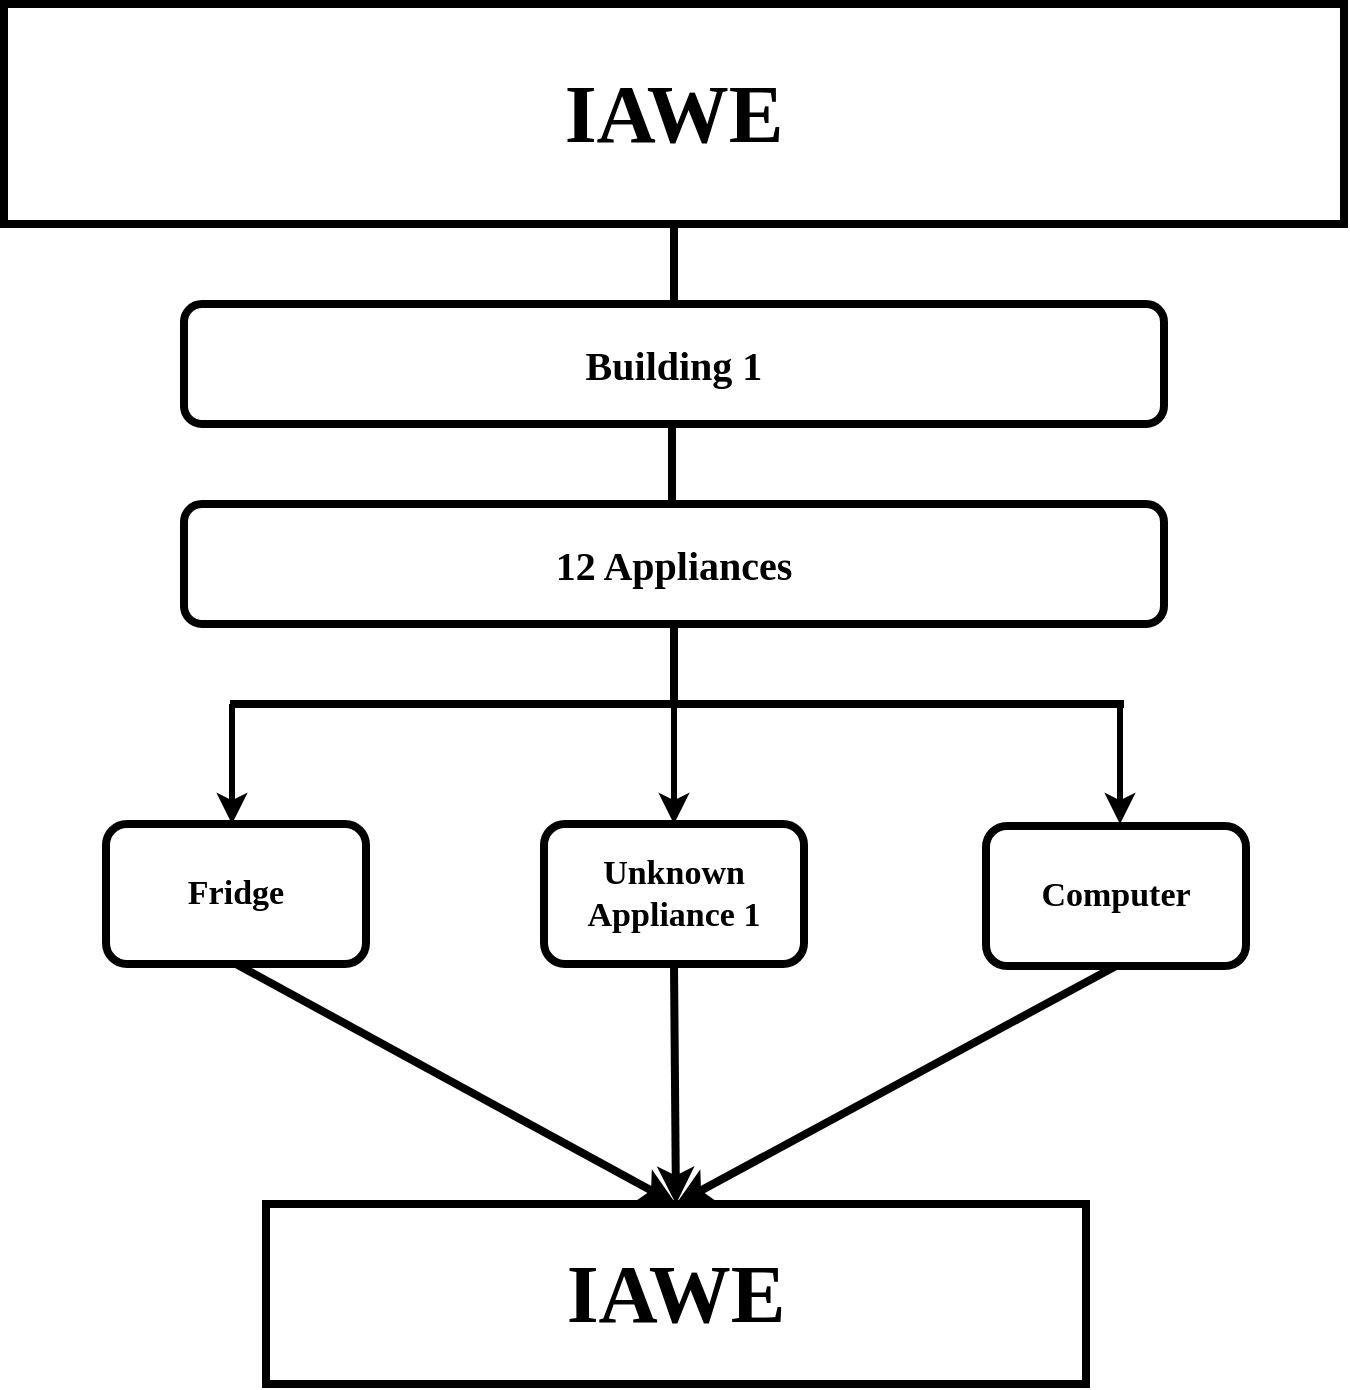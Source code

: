 <mxfile version="22.1.18" type="device">
  <diagram id="C5RBs43oDa-KdzZeNtuy" name="Page-1">
    <mxGraphModel dx="954" dy="614" grid="1" gridSize="10" guides="1" tooltips="1" connect="1" arrows="1" fold="1" page="1" pageScale="1" pageWidth="827" pageHeight="1169" math="0" shadow="0">
      <root>
        <mxCell id="WIyWlLk6GJQsqaUBKTNV-0" />
        <mxCell id="WIyWlLk6GJQsqaUBKTNV-1" parent="WIyWlLk6GJQsqaUBKTNV-0" />
        <mxCell id="C5-oDp22FSjDoeQc7dLr-23" value="&lt;font size=&quot;1&quot; face=&quot;Times New Roman&quot;&gt;&lt;b style=&quot;font-size: 17px;&quot;&gt;Unknown Appliance 1&lt;/b&gt;&lt;/font&gt;" style="rounded=1;whiteSpace=wrap;html=1;fontSize=12;glass=0;strokeWidth=4;shadow=0;" vertex="1" parent="WIyWlLk6GJQsqaUBKTNV-1">
          <mxGeometry x="349" y="460" width="130" height="70" as="geometry" />
        </mxCell>
        <mxCell id="C5-oDp22FSjDoeQc7dLr-24" value="&lt;font size=&quot;1&quot; face=&quot;Times New Roman&quot;&gt;&lt;b style=&quot;font-size: 17px;&quot;&gt;Fridge&lt;/b&gt;&lt;/font&gt;" style="rounded=1;whiteSpace=wrap;html=1;fontSize=12;glass=0;strokeWidth=4;shadow=0;" vertex="1" parent="WIyWlLk6GJQsqaUBKTNV-1">
          <mxGeometry x="130" y="460" width="130" height="70" as="geometry" />
        </mxCell>
        <mxCell id="C5-oDp22FSjDoeQc7dLr-25" value="&lt;b style=&quot;border-color: var(--border-color); font-family: &amp;quot;Times New Roman&amp;quot;;&quot;&gt;&lt;font style=&quot;font-size: 41px;&quot;&gt;IAWE&lt;/font&gt;&lt;/b&gt;" style="rounded=0;whiteSpace=wrap;html=1;strokeWidth=4;" vertex="1" parent="WIyWlLk6GJQsqaUBKTNV-1">
          <mxGeometry x="79" y="50" width="670" height="110" as="geometry" />
        </mxCell>
        <mxCell id="C5-oDp22FSjDoeQc7dLr-48" value="&lt;font style=&quot;font-size: 20px;&quot; face=&quot;Times New Roman&quot;&gt;&lt;b&gt;Building 1&lt;/b&gt;&lt;/font&gt;" style="rounded=1;whiteSpace=wrap;html=1;strokeWidth=4;" vertex="1" parent="WIyWlLk6GJQsqaUBKTNV-1">
          <mxGeometry x="169" y="200" width="490" height="60" as="geometry" />
        </mxCell>
        <mxCell id="C5-oDp22FSjDoeQc7dLr-51" value="" style="endArrow=none;html=1;rounded=0;entryX=0.5;entryY=1;entryDx=0;entryDy=0;strokeWidth=4;" edge="1" parent="WIyWlLk6GJQsqaUBKTNV-1">
          <mxGeometry width="50" height="50" relative="1" as="geometry">
            <mxPoint x="414" y="200" as="sourcePoint" />
            <mxPoint x="414" y="160" as="targetPoint" />
          </mxGeometry>
        </mxCell>
        <mxCell id="C5-oDp22FSjDoeQc7dLr-52" value="&lt;font face=&quot;Times New Roman&quot;&gt;&lt;span style=&quot;font-size: 20px;&quot;&gt;&lt;b&gt;12 Appliances&lt;/b&gt;&lt;/span&gt;&lt;/font&gt;" style="rounded=1;whiteSpace=wrap;html=1;strokeWidth=4;" vertex="1" parent="WIyWlLk6GJQsqaUBKTNV-1">
          <mxGeometry x="169" y="300" width="490" height="60" as="geometry" />
        </mxCell>
        <mxCell id="C5-oDp22FSjDoeQc7dLr-55" value="" style="endArrow=none;html=1;rounded=0;entryX=0.5;entryY=1;entryDx=0;entryDy=0;strokeWidth=4;" edge="1" parent="WIyWlLk6GJQsqaUBKTNV-1">
          <mxGeometry width="50" height="50" relative="1" as="geometry">
            <mxPoint x="413" y="300" as="sourcePoint" />
            <mxPoint x="413" y="260" as="targetPoint" />
          </mxGeometry>
        </mxCell>
        <mxCell id="C5-oDp22FSjDoeQc7dLr-57" value="" style="endArrow=none;html=1;rounded=0;entryX=0.5;entryY=1;entryDx=0;entryDy=0;strokeWidth=4;" edge="1" parent="WIyWlLk6GJQsqaUBKTNV-1">
          <mxGeometry width="50" height="50" relative="1" as="geometry">
            <mxPoint x="414" y="400" as="sourcePoint" />
            <mxPoint x="414" y="360" as="targetPoint" />
          </mxGeometry>
        </mxCell>
        <mxCell id="C5-oDp22FSjDoeQc7dLr-58" value="" style="endArrow=classic;html=1;rounded=0;exitX=0.5;exitY=1;exitDx=0;exitDy=0;entryX=0.5;entryY=0;entryDx=0;entryDy=0;strokeWidth=3;" edge="1" parent="WIyWlLk6GJQsqaUBKTNV-1" source="C5-oDp22FSjDoeQc7dLr-52" target="C5-oDp22FSjDoeQc7dLr-23">
          <mxGeometry width="50" height="50" relative="1" as="geometry">
            <mxPoint x="430" y="320" as="sourcePoint" />
            <mxPoint x="480" y="270" as="targetPoint" />
          </mxGeometry>
        </mxCell>
        <mxCell id="C5-oDp22FSjDoeQc7dLr-60" value="" style="endArrow=classic;html=1;rounded=0;strokeWidth=3;" edge="1" parent="WIyWlLk6GJQsqaUBKTNV-1">
          <mxGeometry width="50" height="50" relative="1" as="geometry">
            <mxPoint x="637" y="400" as="sourcePoint" />
            <mxPoint x="637" y="460" as="targetPoint" />
          </mxGeometry>
        </mxCell>
        <mxCell id="C5-oDp22FSjDoeQc7dLr-61" value="" style="endArrow=classic;html=1;rounded=0;entryX=0.5;entryY=0;entryDx=0;entryDy=0;strokeWidth=3;" edge="1" parent="WIyWlLk6GJQsqaUBKTNV-1">
          <mxGeometry width="50" height="50" relative="1" as="geometry">
            <mxPoint x="193" y="400" as="sourcePoint" />
            <mxPoint x="193" y="460" as="targetPoint" />
          </mxGeometry>
        </mxCell>
        <mxCell id="C5-oDp22FSjDoeQc7dLr-62" value="" style="endArrow=none;html=1;rounded=0;strokeWidth=4;" edge="1" parent="WIyWlLk6GJQsqaUBKTNV-1">
          <mxGeometry width="50" height="50" relative="1" as="geometry">
            <mxPoint x="192" y="400" as="sourcePoint" />
            <mxPoint x="639" y="400" as="targetPoint" />
          </mxGeometry>
        </mxCell>
        <mxCell id="C5-oDp22FSjDoeQc7dLr-64" style="edgeStyle=orthogonalEdgeStyle;rounded=0;orthogonalLoop=1;jettySize=auto;html=1;exitX=0.5;exitY=1;exitDx=0;exitDy=0;" edge="1" parent="WIyWlLk6GJQsqaUBKTNV-1" source="C5-oDp22FSjDoeQc7dLr-23" target="C5-oDp22FSjDoeQc7dLr-23">
          <mxGeometry relative="1" as="geometry" />
        </mxCell>
        <mxCell id="C5-oDp22FSjDoeQc7dLr-65" value="&lt;font size=&quot;1&quot; face=&quot;Times New Roman&quot;&gt;&lt;b style=&quot;font-size: 17px;&quot;&gt;Computer&lt;/b&gt;&lt;/font&gt;" style="rounded=1;whiteSpace=wrap;html=1;fontSize=12;glass=0;strokeWidth=4;shadow=0;" vertex="1" parent="WIyWlLk6GJQsqaUBKTNV-1">
          <mxGeometry x="570" y="461" width="130" height="70" as="geometry" />
        </mxCell>
        <mxCell id="C5-oDp22FSjDoeQc7dLr-69" value="&lt;b style=&quot;border-color: var(--border-color); font-family: &amp;quot;Times New Roman&amp;quot;;&quot;&gt;&lt;font style=&quot;font-size: 41px;&quot;&gt;IAWE&lt;/font&gt;&lt;/b&gt;" style="rounded=0;whiteSpace=wrap;html=1;strokeWidth=4;" vertex="1" parent="WIyWlLk6GJQsqaUBKTNV-1">
          <mxGeometry x="210" y="650" width="410" height="90" as="geometry" />
        </mxCell>
        <mxCell id="C5-oDp22FSjDoeQc7dLr-70" value="" style="endArrow=classic;html=1;rounded=0;exitX=0.5;exitY=1;exitDx=0;exitDy=0;entryX=0.5;entryY=0;entryDx=0;entryDy=0;strokeWidth=4;" edge="1" parent="WIyWlLk6GJQsqaUBKTNV-1" source="C5-oDp22FSjDoeQc7dLr-23" target="C5-oDp22FSjDoeQc7dLr-69">
          <mxGeometry width="50" height="50" relative="1" as="geometry">
            <mxPoint x="430" y="620" as="sourcePoint" />
            <mxPoint x="480" y="570" as="targetPoint" />
          </mxGeometry>
        </mxCell>
        <mxCell id="C5-oDp22FSjDoeQc7dLr-71" value="" style="endArrow=classic;html=1;rounded=0;exitX=0.5;exitY=1;exitDx=0;exitDy=0;entryX=0.5;entryY=0;entryDx=0;entryDy=0;strokeWidth=4;" edge="1" parent="WIyWlLk6GJQsqaUBKTNV-1" source="C5-oDp22FSjDoeQc7dLr-24" target="C5-oDp22FSjDoeQc7dLr-69">
          <mxGeometry width="50" height="50" relative="1" as="geometry">
            <mxPoint x="430" y="620" as="sourcePoint" />
            <mxPoint x="480" y="570" as="targetPoint" />
          </mxGeometry>
        </mxCell>
        <mxCell id="C5-oDp22FSjDoeQc7dLr-72" value="" style="endArrow=classic;html=1;rounded=0;exitX=0.5;exitY=1;exitDx=0;exitDy=0;entryX=0.5;entryY=0;entryDx=0;entryDy=0;strokeWidth=4;" edge="1" parent="WIyWlLk6GJQsqaUBKTNV-1" source="C5-oDp22FSjDoeQc7dLr-65" target="C5-oDp22FSjDoeQc7dLr-69">
          <mxGeometry width="50" height="50" relative="1" as="geometry">
            <mxPoint x="430" y="620" as="sourcePoint" />
            <mxPoint x="480" y="570" as="targetPoint" />
          </mxGeometry>
        </mxCell>
      </root>
    </mxGraphModel>
  </diagram>
</mxfile>
